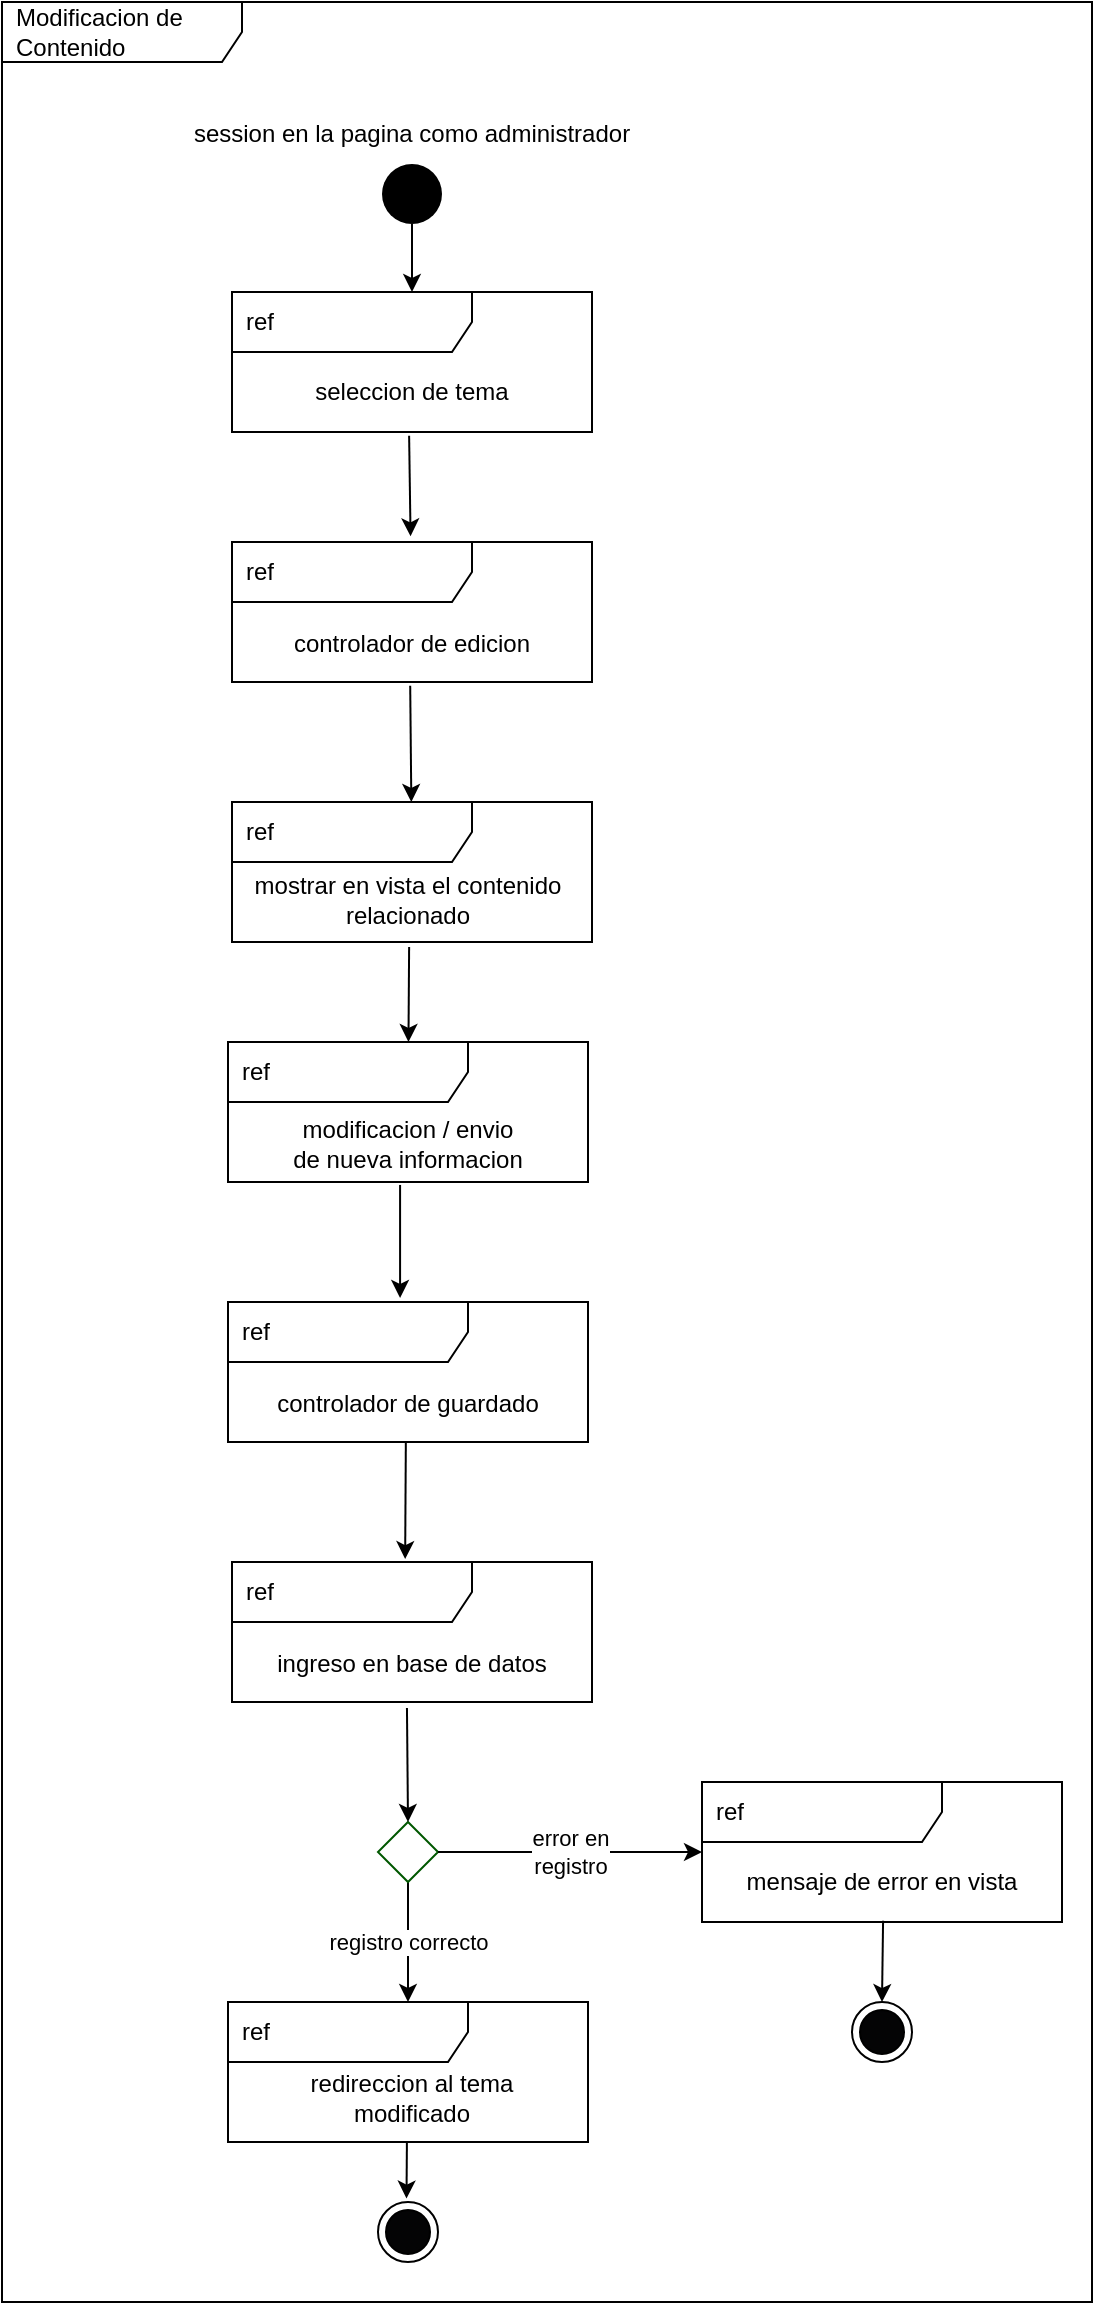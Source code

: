 <mxfile>
    <diagram id="3kDaE4GbjwL3NRvkaFvp" name="Page-1">
        <mxGraphModel dx="1067" dy="787" grid="1" gridSize="10" guides="1" tooltips="1" connect="1" arrows="1" fold="1" page="1" pageScale="1" pageWidth="850" pageHeight="1100" math="0" shadow="0">
            <root>
                <mxCell id="0"/>
                <mxCell id="1" parent="0"/>
                <mxCell id="2" value="Modificacion de Contenido" style="shape=umlFrame;whiteSpace=wrap;html=1;width=120;height=30;boundedLbl=1;verticalAlign=middle;align=left;spacingLeft=5;fillColor=default;" parent="1" vertex="1">
                    <mxGeometry x="180" y="10" width="545" height="1150" as="geometry"/>
                </mxCell>
                <mxCell id="3" style="edgeStyle=none;html=1;exitX=0.5;exitY=1;exitDx=0;exitDy=0;" parent="1" source="4" target="7" edge="1">
                    <mxGeometry relative="1" as="geometry">
                        <mxPoint x="385" y="170" as="targetPoint"/>
                    </mxGeometry>
                </mxCell>
                <mxCell id="4" value="" style="ellipse;strokeColor=none;fillColor=#000000;" parent="1" vertex="1">
                    <mxGeometry x="370" y="91" width="30" height="30" as="geometry"/>
                </mxCell>
                <mxCell id="5" value="ref" style="shape=umlFrame;whiteSpace=wrap;html=1;width=120;height=30;boundedLbl=1;verticalAlign=middle;align=left;spacingLeft=5;" parent="1" vertex="1">
                    <mxGeometry x="295" y="280" width="180" height="70" as="geometry"/>
                </mxCell>
                <mxCell id="6" value="controlador de edicion" style="text;html=1;strokeColor=none;fillColor=none;align=center;verticalAlign=middle;whiteSpace=wrap;rounded=0;" parent="1" vertex="1">
                    <mxGeometry x="305" y="316" width="160" height="30" as="geometry"/>
                </mxCell>
                <mxCell id="7" value="ref" style="shape=umlFrame;whiteSpace=wrap;html=1;width=120;height=30;boundedLbl=1;verticalAlign=middle;align=left;spacingLeft=5;" parent="1" vertex="1">
                    <mxGeometry x="295" y="155" width="180" height="70" as="geometry"/>
                </mxCell>
                <mxCell id="8" value="seleccion de tema" style="text;html=1;strokeColor=none;fillColor=none;align=center;verticalAlign=middle;whiteSpace=wrap;rounded=0;" parent="1" vertex="1">
                    <mxGeometry x="305" y="190" width="160" height="30" as="geometry"/>
                </mxCell>
                <mxCell id="9" value="" style="endArrow=classic;html=1;exitX=0.492;exitY=1.027;exitDx=0;exitDy=0;exitPerimeter=0;entryX=0.496;entryY=-0.041;entryDx=0;entryDy=0;entryPerimeter=0;" parent="1" source="7" target="5" edge="1">
                    <mxGeometry width="50" height="50" relative="1" as="geometry">
                        <mxPoint x="455" y="245" as="sourcePoint"/>
                        <mxPoint x="384.689" y="280.311" as="targetPoint"/>
                    </mxGeometry>
                </mxCell>
                <mxCell id="10" value="" style="endArrow=classic;html=1;exitX=0.495;exitY=1.026;exitDx=0;exitDy=0;exitPerimeter=0;" parent="1" source="5" target="11" edge="1">
                    <mxGeometry width="50" height="50" relative="1" as="geometry">
                        <mxPoint x="315" y="490" as="sourcePoint"/>
                        <mxPoint x="385" y="490" as="targetPoint"/>
                    </mxGeometry>
                </mxCell>
                <mxCell id="11" value="ref" style="shape=umlFrame;whiteSpace=wrap;html=1;width=120;height=30;boundedLbl=1;verticalAlign=middle;align=left;spacingLeft=5;" parent="1" vertex="1">
                    <mxGeometry x="295" y="410" width="180" height="70" as="geometry"/>
                </mxCell>
                <mxCell id="12" value="mostrar en vista el contenido relacionado" style="text;html=1;strokeColor=none;fillColor=none;align=center;verticalAlign=middle;whiteSpace=wrap;rounded=0;" parent="1" vertex="1">
                    <mxGeometry x="303" y="444" width="160" height="30" as="geometry"/>
                </mxCell>
                <mxCell id="14" value="ref" style="shape=umlFrame;whiteSpace=wrap;html=1;width=120;height=30;boundedLbl=1;verticalAlign=middle;align=left;spacingLeft=5;" parent="1" vertex="1">
                    <mxGeometry x="530" y="900" width="180" height="70" as="geometry"/>
                </mxCell>
                <mxCell id="15" value="mensaje de error en vista" style="text;html=1;strokeColor=none;fillColor=none;align=center;verticalAlign=middle;whiteSpace=wrap;rounded=0;" parent="1" vertex="1">
                    <mxGeometry x="540" y="935" width="160" height="30" as="geometry"/>
                </mxCell>
                <mxCell id="16" value="registro correcto" style="edgeStyle=none;html=1;exitX=0.5;exitY=1;exitDx=0;exitDy=0;" parent="1" source="17" target="19" edge="1">
                    <mxGeometry relative="1" as="geometry"/>
                </mxCell>
                <mxCell id="17" value="" style="rhombus;strokeColor=#005700;fillColor=none;fontColor=#ffffff;" parent="1" vertex="1">
                    <mxGeometry x="368" y="920" width="30" height="30" as="geometry"/>
                </mxCell>
                <mxCell id="18" value="error en&lt;br&gt;registro" style="endArrow=classic;html=1;exitX=1;exitY=0.5;exitDx=0;exitDy=0;" parent="1" source="17" target="14" edge="1">
                    <mxGeometry width="50" height="50" relative="1" as="geometry">
                        <mxPoint x="323" y="790" as="sourcePoint"/>
                        <mxPoint x="373" y="740" as="targetPoint"/>
                    </mxGeometry>
                </mxCell>
                <mxCell id="19" value="ref" style="shape=umlFrame;whiteSpace=wrap;html=1;width=120;height=30;boundedLbl=1;verticalAlign=middle;align=left;spacingLeft=5;" parent="1" vertex="1">
                    <mxGeometry x="293" y="1010" width="180" height="70" as="geometry"/>
                </mxCell>
                <mxCell id="20" value="redireccion al tema modificado" style="text;html=1;strokeColor=none;fillColor=none;align=center;verticalAlign=middle;whiteSpace=wrap;rounded=0;" parent="1" vertex="1">
                    <mxGeometry x="305" y="1043" width="160" height="30" as="geometry"/>
                </mxCell>
                <mxCell id="21" value="" style="ellipse;html=1;shape=endState;strokeColor=#000000;fillColor=#040405;" parent="1" vertex="1">
                    <mxGeometry x="605" y="1010" width="30" height="30" as="geometry"/>
                </mxCell>
                <mxCell id="22" value="" style="endArrow=classic;html=1;entryX=0.5;entryY=0;entryDx=0;entryDy=0;exitX=0.503;exitY=0.991;exitDx=0;exitDy=0;exitPerimeter=0;" parent="1" source="14" target="21" edge="1">
                    <mxGeometry width="50" height="50" relative="1" as="geometry">
                        <mxPoint x="590" y="710" as="sourcePoint"/>
                        <mxPoint x="640" y="660" as="targetPoint"/>
                    </mxGeometry>
                </mxCell>
                <mxCell id="23" value="" style="ellipse;html=1;shape=endState;strokeColor=#000000;fillColor=#040405;" parent="1" vertex="1">
                    <mxGeometry x="368" y="1110" width="30" height="30" as="geometry"/>
                </mxCell>
                <mxCell id="24" value="" style="endArrow=classic;html=1;entryX=0.475;entryY=-0.057;entryDx=0;entryDy=0;entryPerimeter=0;exitX=0.497;exitY=0.995;exitDx=0;exitDy=0;exitPerimeter=0;" parent="1" source="19" target="23" edge="1">
                    <mxGeometry width="50" height="50" relative="1" as="geometry">
                        <mxPoint x="385" y="790" as="sourcePoint"/>
                        <mxPoint x="435" y="740" as="targetPoint"/>
                    </mxGeometry>
                </mxCell>
                <mxCell id="25" value="ref" style="shape=umlFrame;whiteSpace=wrap;html=1;width=120;height=30;boundedLbl=1;verticalAlign=middle;align=left;spacingLeft=5;" parent="1" vertex="1">
                    <mxGeometry x="293" y="530" width="180" height="70" as="geometry"/>
                </mxCell>
                <mxCell id="26" value="" style="endArrow=classic;html=1;exitX=0.492;exitY=1.036;exitDx=0;exitDy=0;exitPerimeter=0;" parent="1" source="11" target="25" edge="1">
                    <mxGeometry width="50" height="50" relative="1" as="geometry">
                        <mxPoint x="420" y="550" as="sourcePoint"/>
                        <mxPoint x="470" y="500" as="targetPoint"/>
                    </mxGeometry>
                </mxCell>
                <mxCell id="28" value="modificacion / envio&lt;br&gt;de nueva informacion" style="text;html=1;strokeColor=none;fillColor=none;align=center;verticalAlign=middle;whiteSpace=wrap;rounded=0;" parent="1" vertex="1">
                    <mxGeometry x="303" y="566" width="160" height="30" as="geometry"/>
                </mxCell>
                <mxCell id="29" value="ref" style="shape=umlFrame;whiteSpace=wrap;html=1;width=120;height=30;boundedLbl=1;verticalAlign=middle;align=left;spacingLeft=5;" parent="1" vertex="1">
                    <mxGeometry x="293" y="660" width="180" height="70" as="geometry"/>
                </mxCell>
                <mxCell id="30" value="controlador de guardado" style="text;html=1;strokeColor=none;fillColor=none;align=center;verticalAlign=middle;whiteSpace=wrap;rounded=0;" parent="1" vertex="1">
                    <mxGeometry x="303" y="696" width="160" height="30" as="geometry"/>
                </mxCell>
                <mxCell id="31" value="" style="endArrow=classic;html=1;exitX=0.478;exitY=1.021;exitDx=0;exitDy=0;exitPerimeter=0;entryX=0.478;entryY=-0.029;entryDx=0;entryDy=0;entryPerimeter=0;" parent="1" source="25" target="29" edge="1">
                    <mxGeometry width="50" height="50" relative="1" as="geometry">
                        <mxPoint x="410" y="700" as="sourcePoint"/>
                        <mxPoint x="460" y="650" as="targetPoint"/>
                    </mxGeometry>
                </mxCell>
                <mxCell id="32" value="ref" style="shape=umlFrame;whiteSpace=wrap;html=1;width=120;height=30;boundedLbl=1;verticalAlign=middle;align=left;spacingLeft=5;" parent="1" vertex="1">
                    <mxGeometry x="295" y="790" width="180" height="70" as="geometry"/>
                </mxCell>
                <mxCell id="33" value="ingreso en base de datos" style="text;html=1;strokeColor=none;fillColor=none;align=center;verticalAlign=middle;whiteSpace=wrap;rounded=0;" parent="1" vertex="1">
                    <mxGeometry x="305" y="826" width="160" height="30" as="geometry"/>
                </mxCell>
                <mxCell id="34" value="" style="endArrow=classic;html=1;exitX=0.494;exitY=1;exitDx=0;exitDy=0;exitPerimeter=0;entryX=0.481;entryY=-0.021;entryDx=0;entryDy=0;entryPerimeter=0;" parent="1" source="29" target="32" edge="1">
                    <mxGeometry width="50" height="50" relative="1" as="geometry">
                        <mxPoint x="430" y="770" as="sourcePoint"/>
                        <mxPoint x="480" y="720" as="targetPoint"/>
                    </mxGeometry>
                </mxCell>
                <mxCell id="35" value="" style="endArrow=classic;html=1;exitX=0.486;exitY=1.043;exitDx=0;exitDy=0;exitPerimeter=0;entryX=0.5;entryY=0;entryDx=0;entryDy=0;" parent="1" source="32" target="17" edge="1">
                    <mxGeometry width="50" height="50" relative="1" as="geometry">
                        <mxPoint x="440" y="990" as="sourcePoint"/>
                        <mxPoint x="490" y="940" as="targetPoint"/>
                    </mxGeometry>
                </mxCell>
                <mxCell id="36" value="&lt;span style=&quot;color: rgb(0, 0, 0);&quot;&gt;session en la pagina como administrador&lt;/span&gt;" style="text;html=1;strokeColor=none;fillColor=none;align=center;verticalAlign=middle;whiteSpace=wrap;rounded=0;fontColor=#FFFFFF;" vertex="1" parent="1">
                    <mxGeometry x="270" y="61" width="230" height="30" as="geometry"/>
                </mxCell>
            </root>
        </mxGraphModel>
    </diagram>
</mxfile>